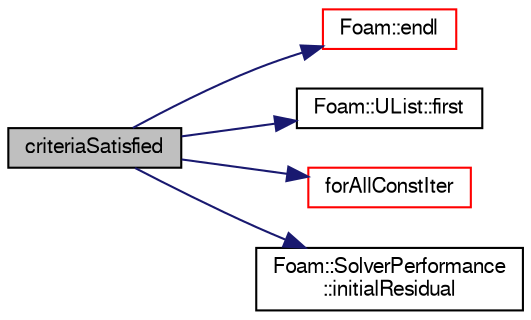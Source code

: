 digraph "criteriaSatisfied"
{
  bgcolor="transparent";
  edge [fontname="FreeSans",fontsize="10",labelfontname="FreeSans",labelfontsize="10"];
  node [fontname="FreeSans",fontsize="10",shape=record];
  rankdir="LR";
  Node630 [label="criteriaSatisfied",height=0.2,width=0.4,color="black", fillcolor="grey75", style="filled", fontcolor="black"];
  Node630 -> Node631 [color="midnightblue",fontsize="10",style="solid",fontname="FreeSans"];
  Node631 [label="Foam::endl",height=0.2,width=0.4,color="red",URL="$a21124.html#a2db8fe02a0d3909e9351bb4275b23ce4",tooltip="Add newline and flush stream. "];
  Node630 -> Node633 [color="midnightblue",fontsize="10",style="solid",fontname="FreeSans"];
  Node633 [label="Foam::UList::first",height=0.2,width=0.4,color="black",URL="$a25698.html#a1c9828bc3de9502754d944c95a2ce0d9",tooltip="Return the first element of the list. "];
  Node630 -> Node634 [color="midnightblue",fontsize="10",style="solid",fontname="FreeSans"];
  Node634 [label="forAllConstIter",height=0.2,width=0.4,color="red",URL="$a38141.html#ae21e2836509b0fa7f7cedf6493b11b09"];
  Node630 -> Node934 [color="midnightblue",fontsize="10",style="solid",fontname="FreeSans"];
  Node934 [label="Foam::SolverPerformance\l::initialResidual",height=0.2,width=0.4,color="black",URL="$a26810.html#aa934099b8c3787257b11a24bbfc10042",tooltip="Return initial residual. "];
}
